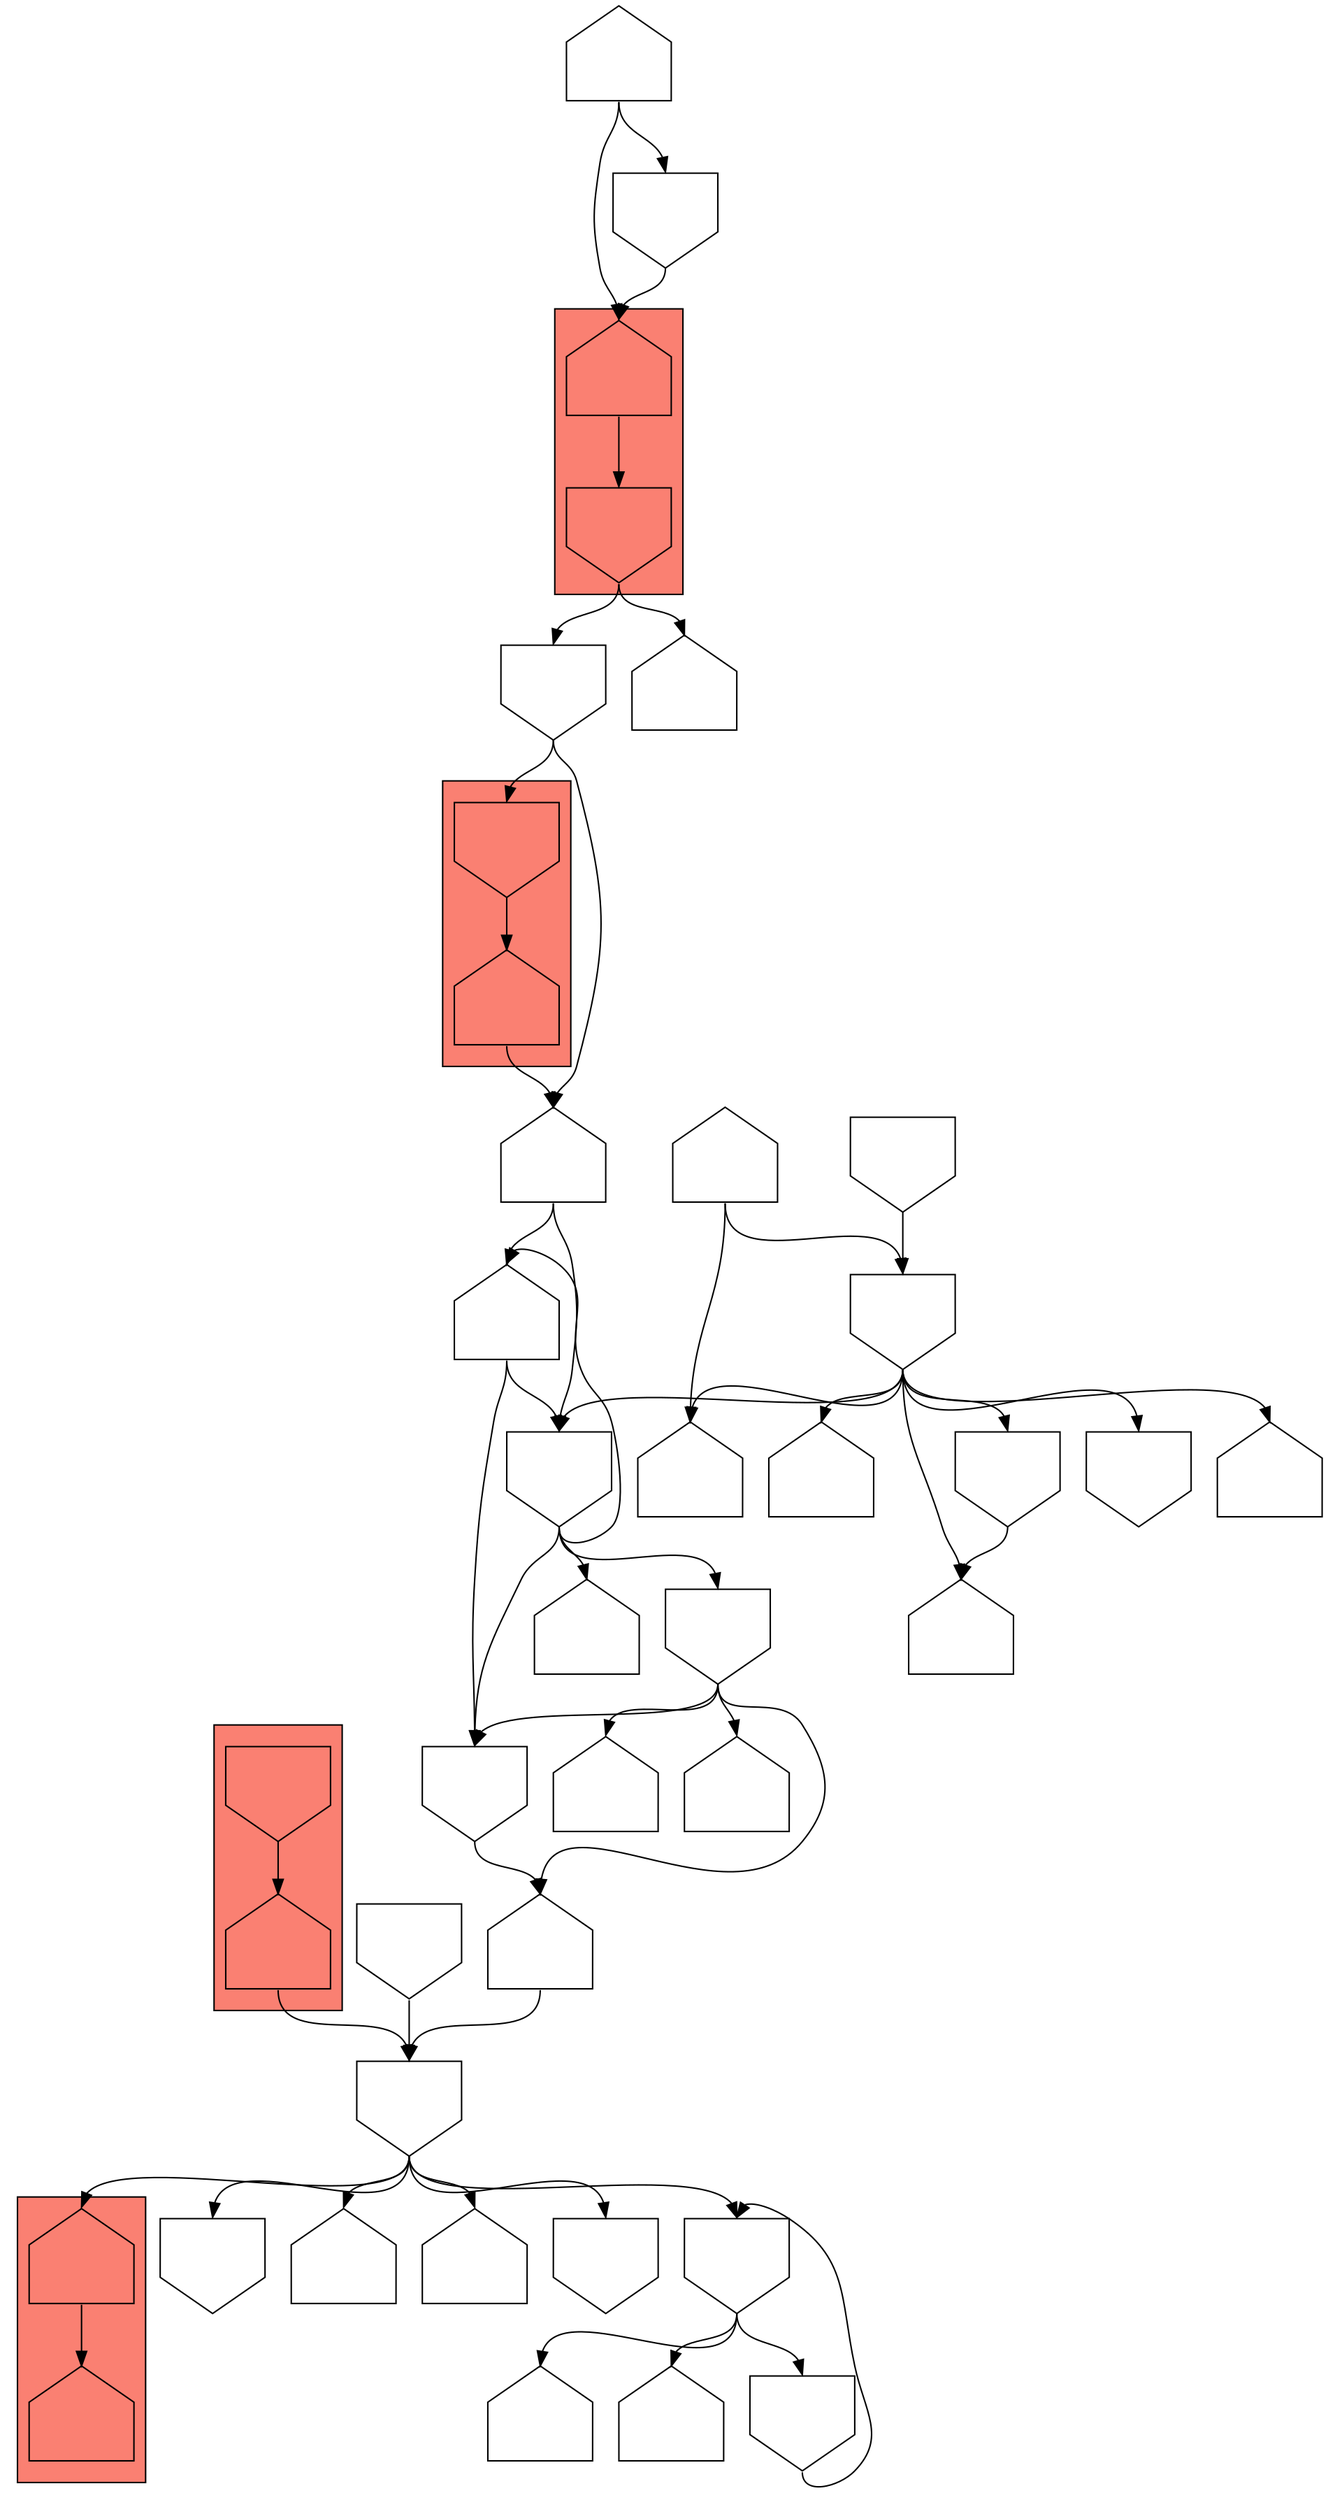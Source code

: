 digraph asm {
	edge [headport=n,tailport=s];
subgraph cluster_C21451_1286 {
	21451 [label="",height=1,width=1,shape=invhouse];
	1286 [label="",height=1,width=1,shape=house];
	style=filled;
	fillcolor=salmon;
}
subgraph cluster_C999_19873 {
	999 [label="",height=1,width=1,shape=house];
	19873 [label="",height=1,width=1,shape=house];
	style=filled;
	fillcolor=salmon;
}
subgraph cluster_C3813_4674 {
	3813 [label="",height=1,width=1,shape=invhouse];
	4674 [label="",height=1,width=1,shape=house];
	style=filled;
	fillcolor=salmon;
}
subgraph cluster_C16150_10120 {
	16150 [label="",height=1,width=1,shape=house];
	10120 [label="",height=1,width=1,shape=invhouse];
	style=filled;
	fillcolor=salmon;
}
	10550 [label="",height=1,width=1,shape=invhouse];
	407 [label="",height=1,width=1,shape=invhouse];
	10434 [label="",height=1,width=1,shape=house];
	11306 [label="",height=1,width=1,shape=house];
	13572 [label="",height=1,width=1,shape=invhouse];
	19281 [label="",height=1,width=1,shape=invhouse];
	4035 [label="",height=1,width=1,shape=house];
	12439 [label="",height=1,width=1,shape=invhouse];
	16881 [label="",height=1,width=1,shape=house];
	2686 [label="",height=1,width=1,shape=invhouse];
	16381 [label="",height=1,width=1,shape=house];
	5246 [label="",height=1,width=1,shape=invhouse];
	1577 [label="",height=1,width=1,shape=house];
	2054 [label="",height=1,width=1,shape=invhouse];
	11685 [label="",height=1,width=1,shape=house];
	14129 [label="",height=1,width=1,shape=invhouse];
	8657 [label="",height=1,width=1,shape=house];
	19116 [label="",height=1,width=1,shape=house];
	14572 [label="",height=1,width=1,shape=invhouse];
	1203 [label="",height=1,width=1,shape=house];
	1379 [label="",height=1,width=1,shape=house];
	1391 [label="",height=1,width=1,shape=house];
	1445 [label="",height=1,width=1,shape=house];
	2282 [label="",height=1,width=1,shape=house];
	19061 [label="",height=1,width=1,shape=invhouse];
	20015 [label="",height=1,width=1,shape=invhouse];
	8569 [label="",height=1,width=1,shape=invhouse];
	20570 [label="",height=1,width=1,shape=house];
	141 [label="",height=1,width=1,shape=invhouse];
	6017 [label="",height=1,width=1,shape=house];
	3780 [label="",height=1,width=1,shape=house];
	15471 [label="",height=1,width=1,shape=invhouse];
	21451 -> 1286
	1286 -> 10550
	10550 -> 407
	10550 -> 999
	10550 -> 10434
	10550 -> 11306
	10550 -> 13572
	10550 -> 19281
	999 -> 19873
	19281 -> 4035
	19281 -> 12439
	19281 -> 16881
	12439 -> 19281
	2686 -> 10550
	16381 -> 10550
	5246 -> 16381
	1577 -> 2054
	1577 -> 5246
	2054 -> 1577
	2054 -> 5246
	2054 -> 11685
	2054 -> 14129
	14129 -> 5246
	14129 -> 8657
	14129 -> 16381
	14129 -> 19116
	14572 -> 1203
	14572 -> 1391
	14572 -> 1445
	14572 -> 2054
	14572 -> 2282
	14572 -> 19061
	14572 -> 20015
	1379 -> 1203
	1379 -> 14572
	19061 -> 2282
	8569 -> 14572
	20570 -> 1577
	20570 -> 2054
	141 -> 3813
	141 -> 20570
	3813 -> 4674
	4674 -> 20570
	10120 -> 141
	10120 -> 6017
	16150 -> 10120
	3780 -> 15471
	3780 -> 16150
	15471 -> 16150
}